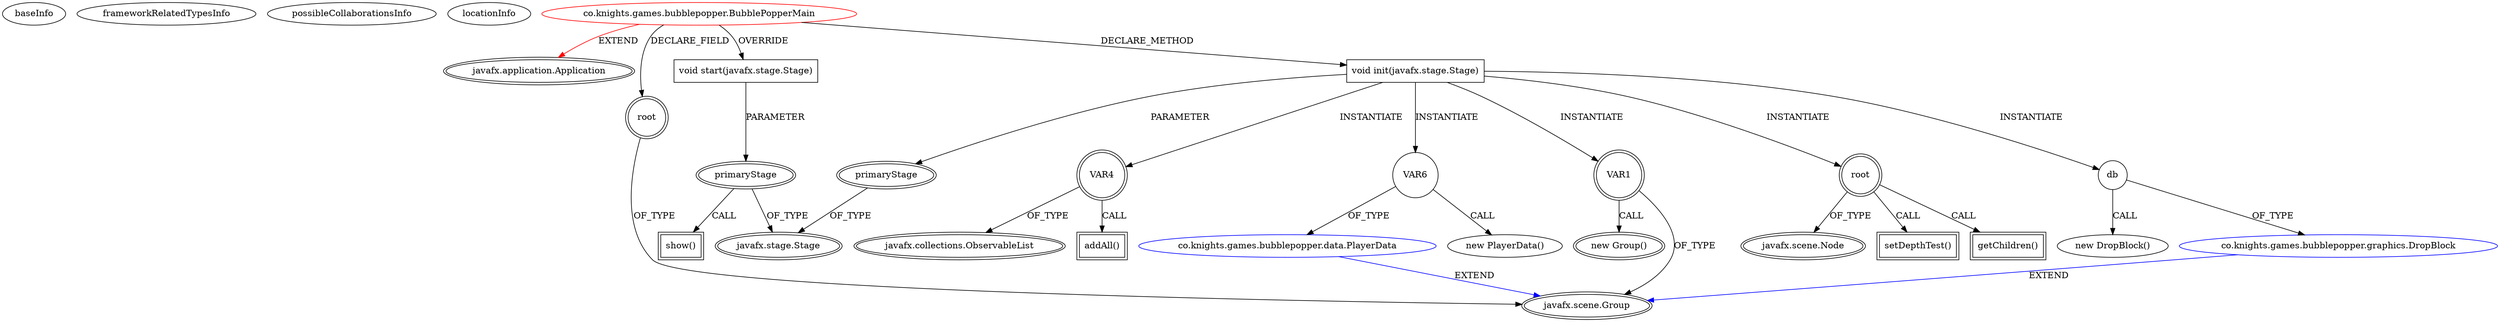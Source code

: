 digraph {
baseInfo[graphId=3469,category="extension_graph",isAnonymous=false,possibleRelation=true]
frameworkRelatedTypesInfo[0="javafx.application.Application"]
possibleCollaborationsInfo[0="3469~CLIENT_METHOD_DECLARATION-INSTANTIATION-~javafx.application.Application ~javafx.scene.Group ~false~false"]
locationInfo[projectName="knights03-Bubble-Popper",filePath="/knights03-Bubble-Popper/Bubble-Popper-master/src/co/knights/games/bubblepopper/BubblePopperMain.java",contextSignature="BubblePopperMain",graphId="3469"]
0[label="co.knights.games.bubblepopper.BubblePopperMain",vertexType="ROOT_CLIENT_CLASS_DECLARATION",isFrameworkType=false,color=red]
1[label="javafx.application.Application",vertexType="FRAMEWORK_CLASS_TYPE",isFrameworkType=true,peripheries=2]
2[label="root",vertexType="FIELD_DECLARATION",isFrameworkType=true,peripheries=2,shape=circle]
3[label="javafx.scene.Group",vertexType="FRAMEWORK_CLASS_TYPE",isFrameworkType=true,peripheries=2]
4[label="void start(javafx.stage.Stage)",vertexType="OVERRIDING_METHOD_DECLARATION",isFrameworkType=false,shape=box]
5[label="primaryStage",vertexType="PARAMETER_DECLARATION",isFrameworkType=true,peripheries=2]
6[label="javafx.stage.Stage",vertexType="FRAMEWORK_CLASS_TYPE",isFrameworkType=true,peripheries=2]
8[label="show()",vertexType="INSIDE_CALL",isFrameworkType=true,peripheries=2,shape=box]
9[label="void init(javafx.stage.Stage)",vertexType="CLIENT_METHOD_DECLARATION",isFrameworkType=false,shape=box]
10[label="primaryStage",vertexType="PARAMETER_DECLARATION",isFrameworkType=true,peripheries=2]
13[label="VAR1",vertexType="VARIABLE_EXPRESION",isFrameworkType=true,peripheries=2,shape=circle]
12[label="new Group()",vertexType="CONSTRUCTOR_CALL",isFrameworkType=true,peripheries=2]
15[label="root",vertexType="VARIABLE_EXPRESION",isFrameworkType=true,peripheries=2,shape=circle]
17[label="javafx.scene.Node",vertexType="FRAMEWORK_CLASS_TYPE",isFrameworkType=true,peripheries=2]
16[label="setDepthTest()",vertexType="INSIDE_CALL",isFrameworkType=true,peripheries=2,shape=box]
19[label="db",vertexType="VARIABLE_EXPRESION",isFrameworkType=false,shape=circle]
20[label="co.knights.games.bubblepopper.graphics.DropBlock",vertexType="REFERENCE_CLIENT_CLASS_DECLARATION",isFrameworkType=false,color=blue]
18[label="new DropBlock()",vertexType="CONSTRUCTOR_CALL",isFrameworkType=false]
22[label="VAR4",vertexType="VARIABLE_EXPRESION",isFrameworkType=true,peripheries=2,shape=circle]
24[label="javafx.collections.ObservableList",vertexType="FRAMEWORK_INTERFACE_TYPE",isFrameworkType=true,peripheries=2]
23[label="addAll()",vertexType="INSIDE_CALL",isFrameworkType=true,peripheries=2,shape=box]
26[label="getChildren()",vertexType="INSIDE_CALL",isFrameworkType=true,peripheries=2,shape=box]
28[label="VAR6",vertexType="VARIABLE_EXPRESION",isFrameworkType=false,shape=circle]
29[label="co.knights.games.bubblepopper.data.PlayerData",vertexType="REFERENCE_CLIENT_CLASS_DECLARATION",isFrameworkType=false,color=blue]
27[label="new PlayerData()",vertexType="CONSTRUCTOR_CALL",isFrameworkType=false]
0->1[label="EXTEND",color=red]
0->2[label="DECLARE_FIELD"]
2->3[label="OF_TYPE"]
0->4[label="OVERRIDE"]
5->6[label="OF_TYPE"]
4->5[label="PARAMETER"]
5->8[label="CALL"]
0->9[label="DECLARE_METHOD"]
10->6[label="OF_TYPE"]
9->10[label="PARAMETER"]
9->13[label="INSTANTIATE"]
13->3[label="OF_TYPE"]
13->12[label="CALL"]
9->15[label="INSTANTIATE"]
15->17[label="OF_TYPE"]
15->16[label="CALL"]
9->19[label="INSTANTIATE"]
20->3[label="EXTEND",color=blue]
19->20[label="OF_TYPE"]
19->18[label="CALL"]
9->22[label="INSTANTIATE"]
22->24[label="OF_TYPE"]
22->23[label="CALL"]
15->26[label="CALL"]
9->28[label="INSTANTIATE"]
29->3[label="EXTEND",color=blue]
28->29[label="OF_TYPE"]
28->27[label="CALL"]
}
